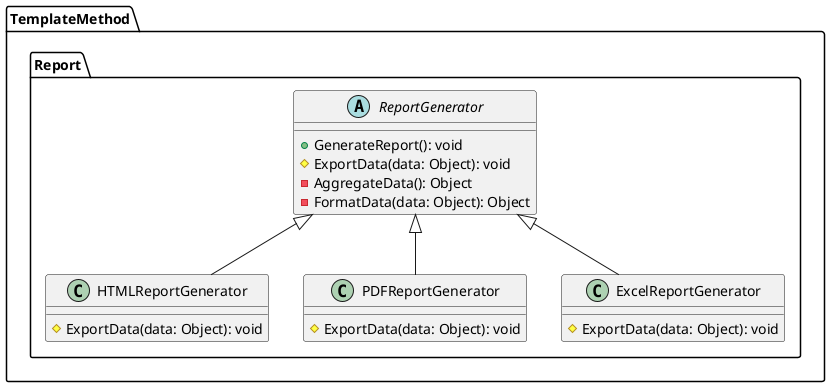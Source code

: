 @startuml class_diagram_template_method_report
namespace TemplateMethod.Report {
    abstract class ReportGenerator {
        + GenerateReport(): void
        # ExportData(data: Object): void
        - AggregateData(): Object
        - FormatData(data: Object): Object
    }

    class HTMLReportGenerator {
        # ExportData(data: Object): void
    }

    class PDFReportGenerator {
        # ExportData(data: Object): void
    }

    class ExcelReportGenerator {
        # ExportData(data: Object): void
    }
}

TemplateMethod.Report.ReportGenerator <|-- TemplateMethod.Report.HTMLReportGenerator
TemplateMethod.Report.ReportGenerator <|-- TemplateMethod.Report.PDFReportGenerator
TemplateMethod.Report.ReportGenerator <|-- TemplateMethod.Report.ExcelReportGenerator

@enduml
